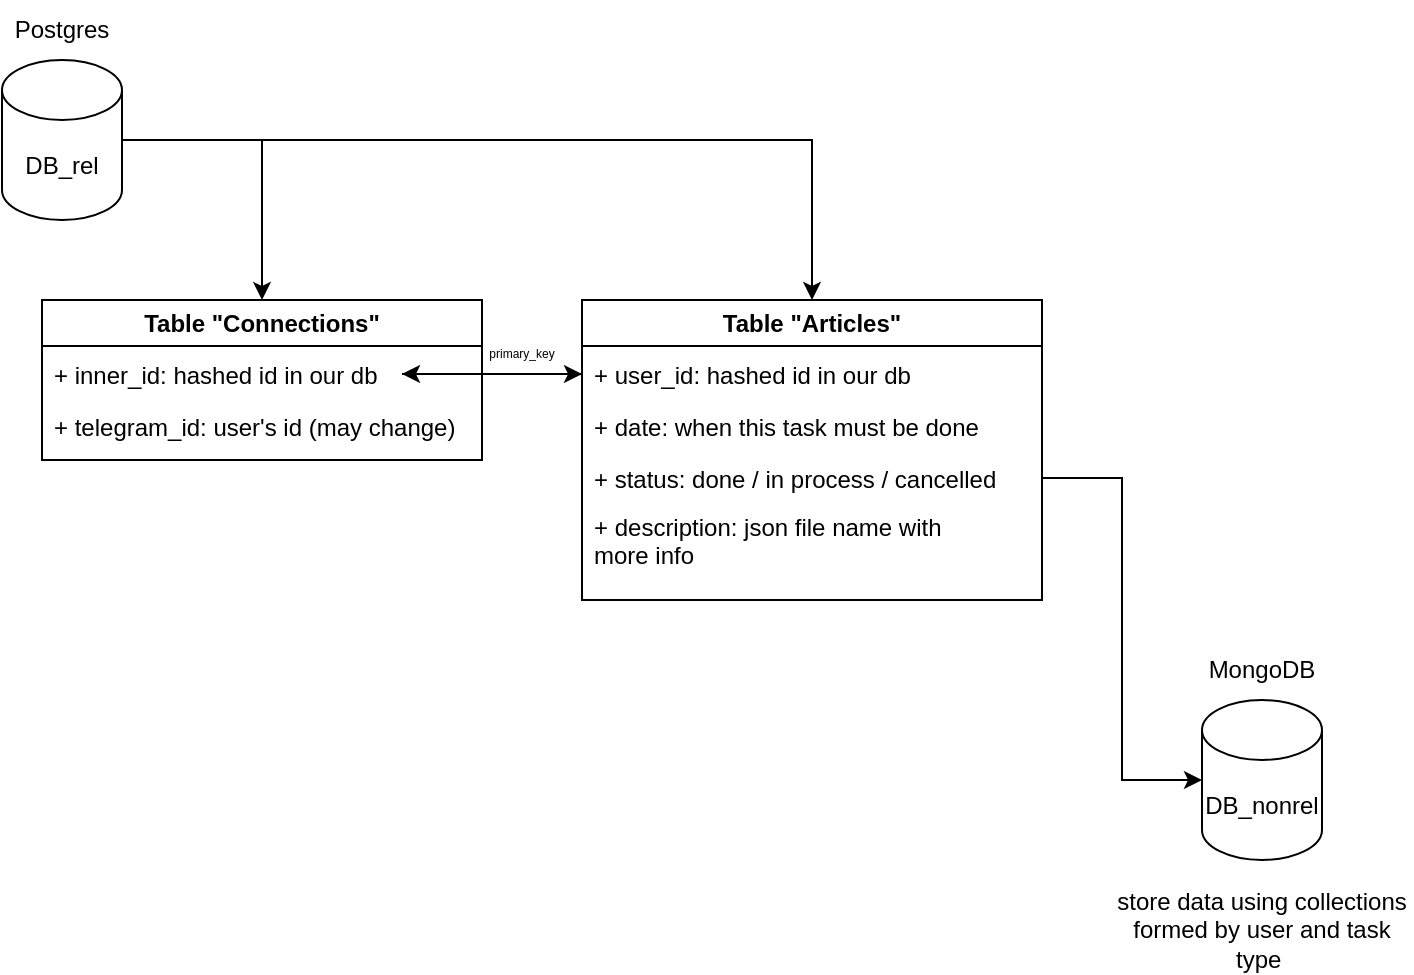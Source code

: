 <mxfile version="24.4.8" type="device">
  <diagram name="Страница — 1" id="Q1PTMi-Rw-wDWXn7lQtu">
    <mxGraphModel dx="1290" dy="629" grid="1" gridSize="10" guides="1" tooltips="1" connect="1" arrows="1" fold="1" page="1" pageScale="1" pageWidth="827" pageHeight="1169" math="0" shadow="0">
      <root>
        <mxCell id="0" />
        <mxCell id="1" parent="0" />
        <mxCell id="EHdvN1XWoqORUHnzP4w_-12" style="edgeStyle=orthogonalEdgeStyle;rounded=0;orthogonalLoop=1;jettySize=auto;html=1;" edge="1" parent="1" source="EHdvN1XWoqORUHnzP4w_-1" target="EHdvN1XWoqORUHnzP4w_-7">
          <mxGeometry relative="1" as="geometry" />
        </mxCell>
        <mxCell id="EHdvN1XWoqORUHnzP4w_-13" style="edgeStyle=orthogonalEdgeStyle;rounded=0;orthogonalLoop=1;jettySize=auto;html=1;entryX=0.5;entryY=0;entryDx=0;entryDy=0;" edge="1" parent="1" source="EHdvN1XWoqORUHnzP4w_-1" target="EHdvN1XWoqORUHnzP4w_-3">
          <mxGeometry relative="1" as="geometry">
            <Array as="points">
              <mxPoint x="190" y="600" />
            </Array>
          </mxGeometry>
        </mxCell>
        <mxCell id="EHdvN1XWoqORUHnzP4w_-1" value="DB_rel" style="shape=cylinder3;whiteSpace=wrap;html=1;boundedLbl=1;backgroundOutline=1;size=15;" vertex="1" parent="1">
          <mxGeometry x="60" y="560" width="60" height="80" as="geometry" />
        </mxCell>
        <mxCell id="EHdvN1XWoqORUHnzP4w_-2" value="Postgres" style="text;html=1;align=center;verticalAlign=middle;whiteSpace=wrap;rounded=0;" vertex="1" parent="1">
          <mxGeometry x="60" y="530" width="60" height="30" as="geometry" />
        </mxCell>
        <mxCell id="EHdvN1XWoqORUHnzP4w_-3" value="Table &quot;Connections&quot;" style="swimlane;whiteSpace=wrap;html=1;" vertex="1" parent="1">
          <mxGeometry x="80" y="680" width="220" height="80" as="geometry" />
        </mxCell>
        <mxCell id="EHdvN1XWoqORUHnzP4w_-4" value="+ inner_id: hashed id in our db" style="text;strokeColor=none;fillColor=none;align=left;verticalAlign=top;spacingLeft=4;spacingRight=4;overflow=hidden;rotatable=0;points=[[0,0.5],[1,0.5]];portConstraint=eastwest;whiteSpace=wrap;html=1;" vertex="1" parent="EHdvN1XWoqORUHnzP4w_-3">
          <mxGeometry y="24" width="180" height="26" as="geometry" />
        </mxCell>
        <mxCell id="EHdvN1XWoqORUHnzP4w_-5" value="+ telegram_id: user&#39;s id (may change)" style="text;strokeColor=none;fillColor=none;align=left;verticalAlign=top;spacingLeft=4;spacingRight=4;overflow=hidden;rotatable=0;points=[[0,0.5],[1,0.5]];portConstraint=eastwest;whiteSpace=wrap;html=1;" vertex="1" parent="EHdvN1XWoqORUHnzP4w_-3">
          <mxGeometry y="50" width="240" height="26" as="geometry" />
        </mxCell>
        <mxCell id="EHdvN1XWoqORUHnzP4w_-7" value="Table &quot;Articles&quot;" style="swimlane;whiteSpace=wrap;html=1;" vertex="1" parent="1">
          <mxGeometry x="350" y="680" width="230" height="150" as="geometry" />
        </mxCell>
        <mxCell id="EHdvN1XWoqORUHnzP4w_-8" value="+ user_id: hashed id in our db" style="text;strokeColor=none;fillColor=none;align=left;verticalAlign=top;spacingLeft=4;spacingRight=4;overflow=hidden;rotatable=0;points=[[0,0.5],[1,0.5]];portConstraint=eastwest;whiteSpace=wrap;html=1;" vertex="1" parent="EHdvN1XWoqORUHnzP4w_-7">
          <mxGeometry y="24" width="180" height="26" as="geometry" />
        </mxCell>
        <mxCell id="EHdvN1XWoqORUHnzP4w_-9" value="+ date: when this task must be done&amp;nbsp;" style="text;strokeColor=none;fillColor=none;align=left;verticalAlign=top;spacingLeft=4;spacingRight=4;overflow=hidden;rotatable=0;points=[[0,0.5],[1,0.5]];portConstraint=eastwest;whiteSpace=wrap;html=1;" vertex="1" parent="EHdvN1XWoqORUHnzP4w_-7">
          <mxGeometry y="50" width="230" height="26" as="geometry" />
        </mxCell>
        <mxCell id="EHdvN1XWoqORUHnzP4w_-10" value="+ status: done / in process / cancelled" style="text;strokeColor=none;fillColor=none;align=left;verticalAlign=top;spacingLeft=4;spacingRight=4;overflow=hidden;rotatable=0;points=[[0,0.5],[1,0.5]];portConstraint=eastwest;whiteSpace=wrap;html=1;" vertex="1" parent="EHdvN1XWoqORUHnzP4w_-7">
          <mxGeometry y="76" width="230" height="26" as="geometry" />
        </mxCell>
        <mxCell id="EHdvN1XWoqORUHnzP4w_-11" value="+ description: json file name with more info" style="text;strokeColor=none;fillColor=none;align=left;verticalAlign=top;spacingLeft=4;spacingRight=4;overflow=hidden;rotatable=0;points=[[0,0.5],[1,0.5]];portConstraint=eastwest;whiteSpace=wrap;html=1;" vertex="1" parent="EHdvN1XWoqORUHnzP4w_-7">
          <mxGeometry y="100" width="210" height="40" as="geometry" />
        </mxCell>
        <mxCell id="EHdvN1XWoqORUHnzP4w_-14" value="DB_nonrel" style="shape=cylinder3;whiteSpace=wrap;html=1;boundedLbl=1;backgroundOutline=1;size=15;" vertex="1" parent="1">
          <mxGeometry x="660" y="880" width="60" height="80" as="geometry" />
        </mxCell>
        <mxCell id="EHdvN1XWoqORUHnzP4w_-15" value="MongoDB" style="text;html=1;align=center;verticalAlign=middle;whiteSpace=wrap;rounded=0;" vertex="1" parent="1">
          <mxGeometry x="660" y="850" width="60" height="30" as="geometry" />
        </mxCell>
        <mxCell id="EHdvN1XWoqORUHnzP4w_-16" style="edgeStyle=orthogonalEdgeStyle;rounded=0;orthogonalLoop=1;jettySize=auto;html=1;entryX=0;entryY=0.5;entryDx=0;entryDy=0;entryPerimeter=0;" edge="1" parent="1" source="EHdvN1XWoqORUHnzP4w_-10" target="EHdvN1XWoqORUHnzP4w_-14">
          <mxGeometry relative="1" as="geometry" />
        </mxCell>
        <mxCell id="EHdvN1XWoqORUHnzP4w_-17" style="edgeStyle=orthogonalEdgeStyle;rounded=0;orthogonalLoop=1;jettySize=auto;html=1;" edge="1" parent="1" source="EHdvN1XWoqORUHnzP4w_-4" target="EHdvN1XWoqORUHnzP4w_-8">
          <mxGeometry relative="1" as="geometry" />
        </mxCell>
        <mxCell id="EHdvN1XWoqORUHnzP4w_-18" style="edgeStyle=orthogonalEdgeStyle;rounded=0;orthogonalLoop=1;jettySize=auto;html=1;entryX=1;entryY=0.5;entryDx=0;entryDy=0;" edge="1" parent="1" source="EHdvN1XWoqORUHnzP4w_-8" target="EHdvN1XWoqORUHnzP4w_-4">
          <mxGeometry relative="1" as="geometry" />
        </mxCell>
        <mxCell id="EHdvN1XWoqORUHnzP4w_-19" value="&lt;font style=&quot;font-size: 6px;&quot;&gt;primary_key&lt;/font&gt;" style="text;html=1;align=center;verticalAlign=middle;whiteSpace=wrap;rounded=0;" vertex="1" parent="1">
          <mxGeometry x="290" y="700" width="60" height="10" as="geometry" />
        </mxCell>
        <mxCell id="EHdvN1XWoqORUHnzP4w_-21" value="store data using collections formed by user and task type&amp;nbsp;" style="text;html=1;align=center;verticalAlign=middle;whiteSpace=wrap;rounded=0;" vertex="1" parent="1">
          <mxGeometry x="615" y="980" width="150" height="30" as="geometry" />
        </mxCell>
      </root>
    </mxGraphModel>
  </diagram>
</mxfile>
